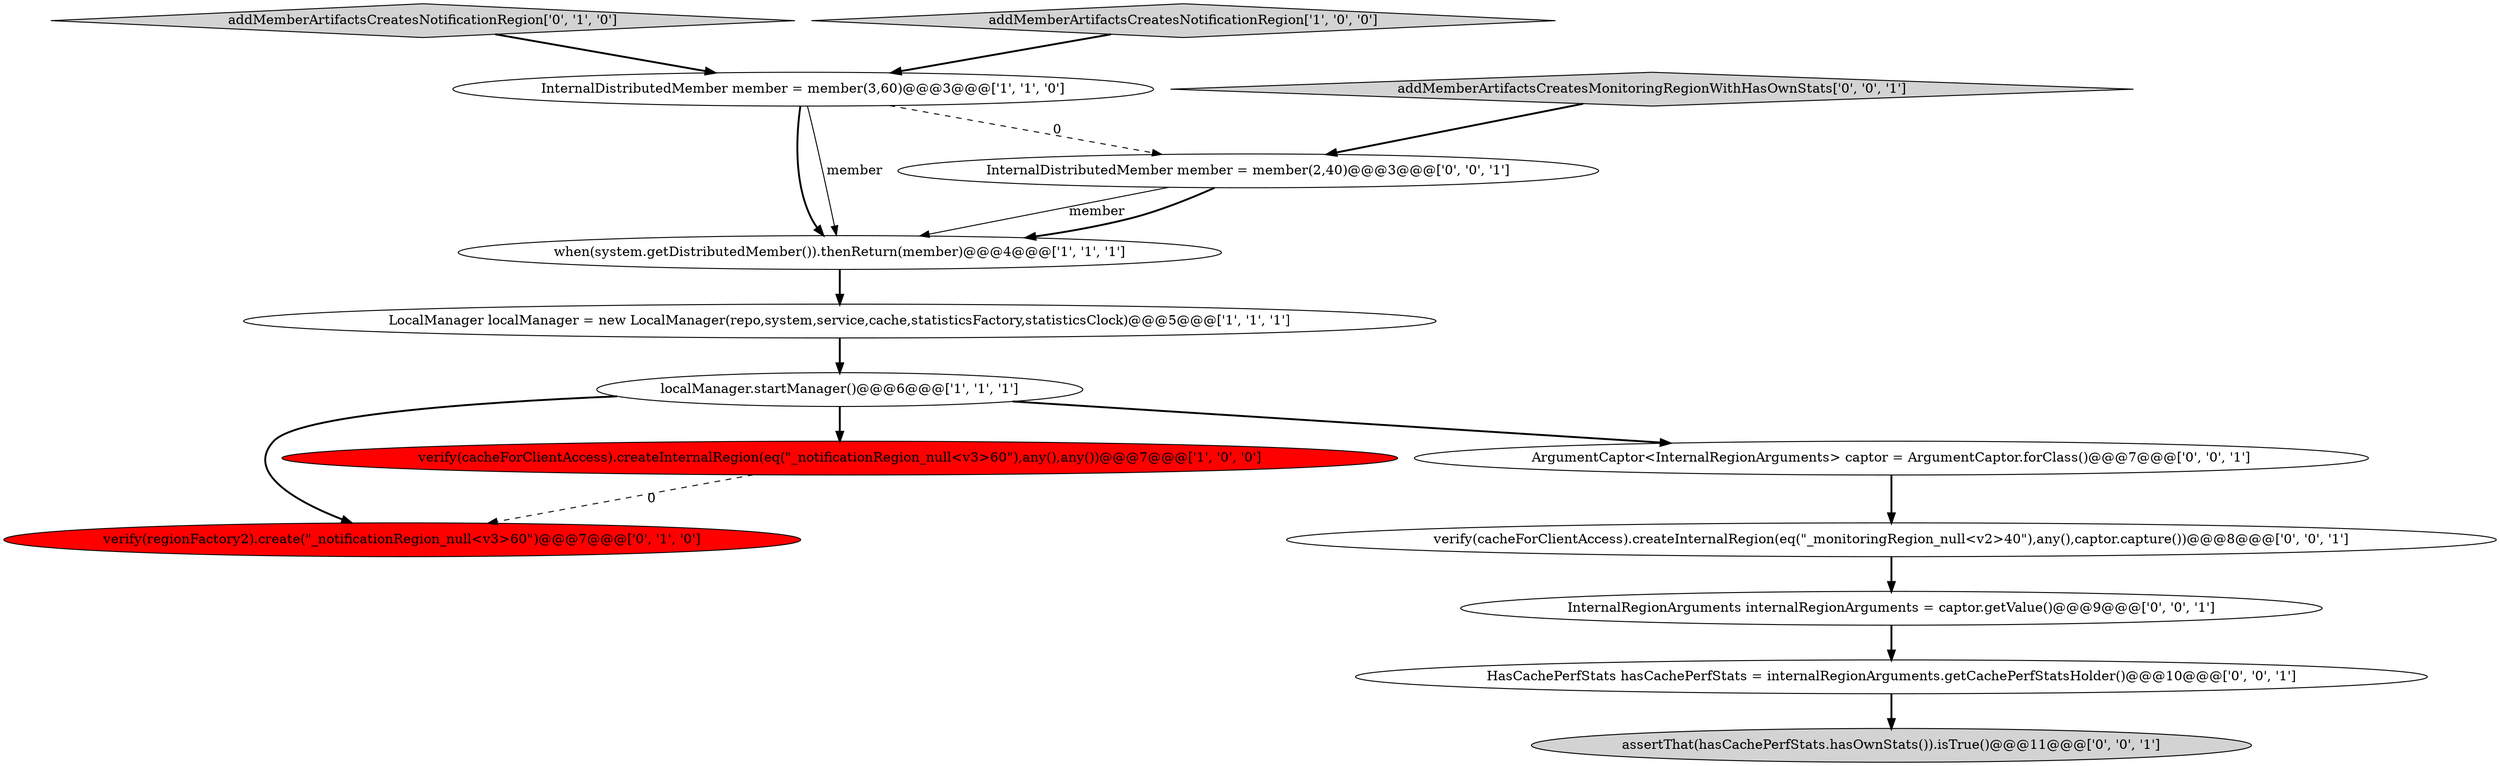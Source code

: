 digraph {
6 [style = filled, label = "verify(regionFactory2).create(\"_notificationRegion_null<v3>60\")@@@7@@@['0', '1', '0']", fillcolor = red, shape = ellipse image = "AAA1AAABBB2BBB"];
3 [style = filled, label = "localManager.startManager()@@@6@@@['1', '1', '1']", fillcolor = white, shape = ellipse image = "AAA0AAABBB1BBB"];
9 [style = filled, label = "verify(cacheForClientAccess).createInternalRegion(eq(\"_monitoringRegion_null<v2>40\"),any(),captor.capture())@@@8@@@['0', '0', '1']", fillcolor = white, shape = ellipse image = "AAA0AAABBB3BBB"];
7 [style = filled, label = "addMemberArtifactsCreatesNotificationRegion['0', '1', '0']", fillcolor = lightgray, shape = diamond image = "AAA0AAABBB2BBB"];
8 [style = filled, label = "HasCachePerfStats hasCachePerfStats = internalRegionArguments.getCachePerfStatsHolder()@@@10@@@['0', '0', '1']", fillcolor = white, shape = ellipse image = "AAA0AAABBB3BBB"];
12 [style = filled, label = "assertThat(hasCachePerfStats.hasOwnStats()).isTrue()@@@11@@@['0', '0', '1']", fillcolor = lightgray, shape = ellipse image = "AAA0AAABBB3BBB"];
5 [style = filled, label = "verify(cacheForClientAccess).createInternalRegion(eq(\"_notificationRegion_null<v3>60\"),any(),any())@@@7@@@['1', '0', '0']", fillcolor = red, shape = ellipse image = "AAA1AAABBB1BBB"];
11 [style = filled, label = "InternalDistributedMember member = member(2,40)@@@3@@@['0', '0', '1']", fillcolor = white, shape = ellipse image = "AAA0AAABBB3BBB"];
2 [style = filled, label = "InternalDistributedMember member = member(3,60)@@@3@@@['1', '1', '0']", fillcolor = white, shape = ellipse image = "AAA0AAABBB1BBB"];
13 [style = filled, label = "ArgumentCaptor<InternalRegionArguments> captor = ArgumentCaptor.forClass()@@@7@@@['0', '0', '1']", fillcolor = white, shape = ellipse image = "AAA0AAABBB3BBB"];
14 [style = filled, label = "addMemberArtifactsCreatesMonitoringRegionWithHasOwnStats['0', '0', '1']", fillcolor = lightgray, shape = diamond image = "AAA0AAABBB3BBB"];
10 [style = filled, label = "InternalRegionArguments internalRegionArguments = captor.getValue()@@@9@@@['0', '0', '1']", fillcolor = white, shape = ellipse image = "AAA0AAABBB3BBB"];
4 [style = filled, label = "addMemberArtifactsCreatesNotificationRegion['1', '0', '0']", fillcolor = lightgray, shape = diamond image = "AAA0AAABBB1BBB"];
1 [style = filled, label = "when(system.getDistributedMember()).thenReturn(member)@@@4@@@['1', '1', '1']", fillcolor = white, shape = ellipse image = "AAA0AAABBB1BBB"];
0 [style = filled, label = "LocalManager localManager = new LocalManager(repo,system,service,cache,statisticsFactory,statisticsClock)@@@5@@@['1', '1', '1']", fillcolor = white, shape = ellipse image = "AAA0AAABBB1BBB"];
3->13 [style = bold, label=""];
0->3 [style = bold, label=""];
2->11 [style = dashed, label="0"];
11->1 [style = solid, label="member"];
3->6 [style = bold, label=""];
3->5 [style = bold, label=""];
13->9 [style = bold, label=""];
1->0 [style = bold, label=""];
4->2 [style = bold, label=""];
9->10 [style = bold, label=""];
10->8 [style = bold, label=""];
5->6 [style = dashed, label="0"];
11->1 [style = bold, label=""];
7->2 [style = bold, label=""];
14->11 [style = bold, label=""];
2->1 [style = bold, label=""];
8->12 [style = bold, label=""];
2->1 [style = solid, label="member"];
}
